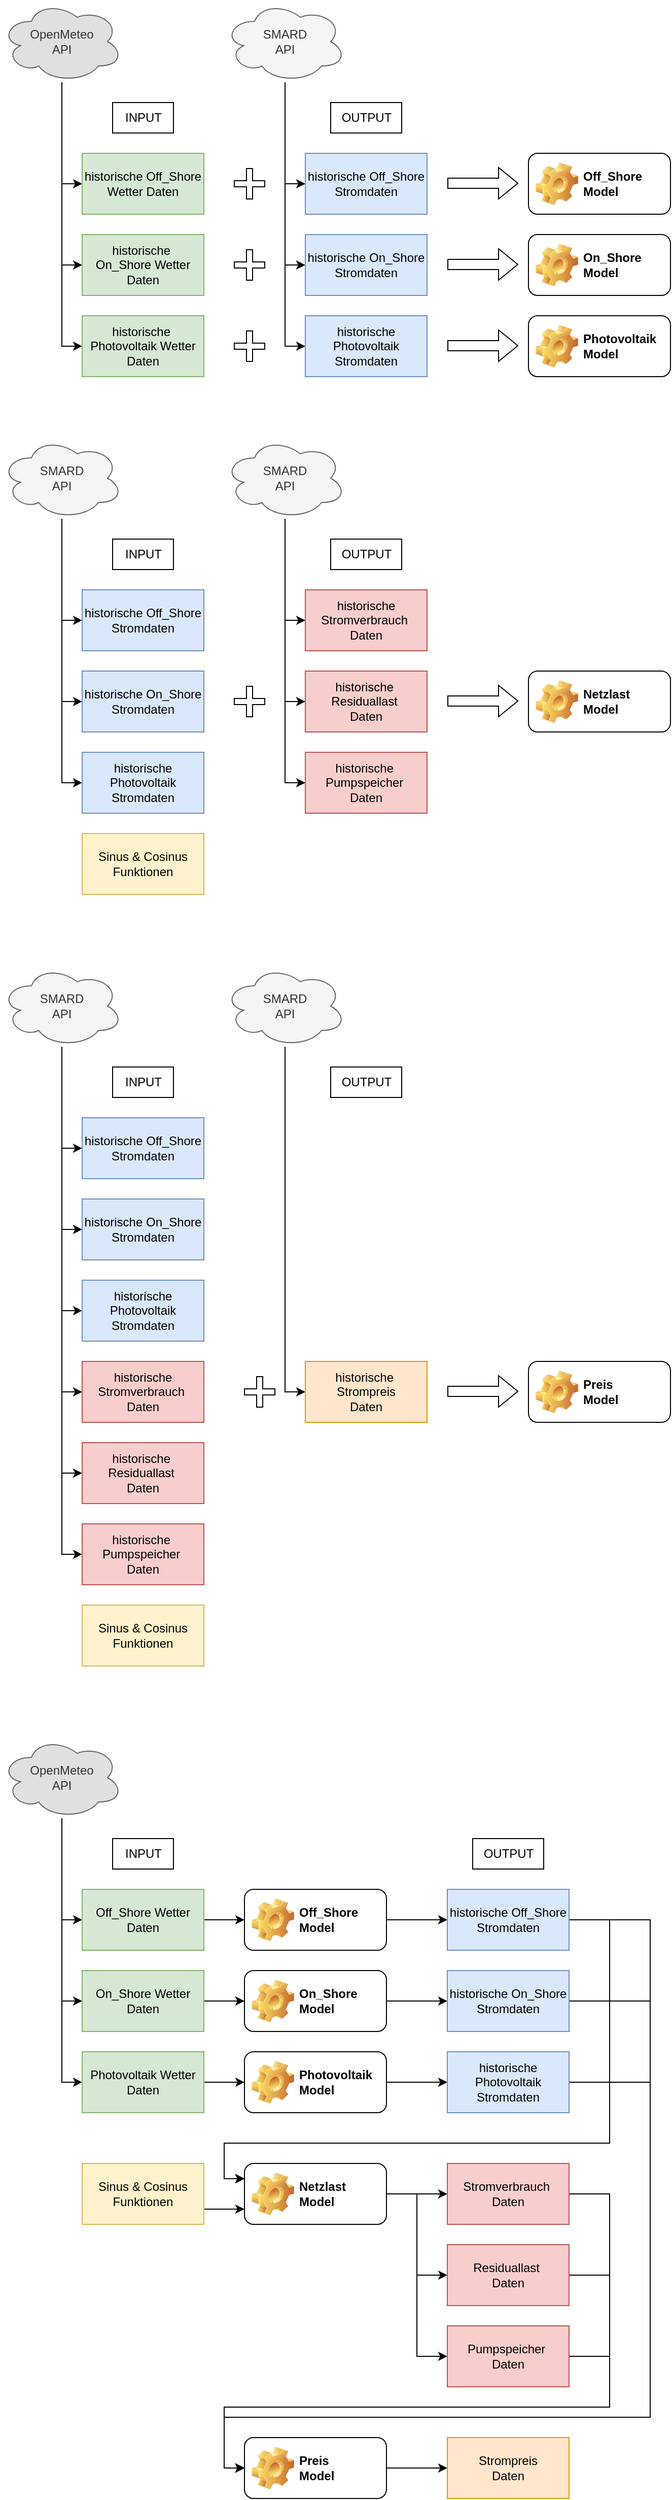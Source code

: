 <mxfile version="22.1.18" type="github">
  <diagram name="Seite-1" id="h_aolHuRf2uVVvUkTN-p">
    <mxGraphModel dx="1380" dy="741" grid="1" gridSize="10" guides="1" tooltips="1" connect="1" arrows="1" fold="1" page="1" pageScale="1" pageWidth="827" pageHeight="1169" math="0" shadow="0">
      <root>
        <mxCell id="0" />
        <mxCell id="1" parent="0" />
        <mxCell id="WT3FOVsXD3ykE8AdMwVh-34" style="edgeStyle=orthogonalEdgeStyle;rounded=0;orthogonalLoop=1;jettySize=auto;html=1;entryX=0;entryY=0.5;entryDx=0;entryDy=0;" parent="1" source="WT3FOVsXD3ykE8AdMwVh-1" target="WT3FOVsXD3ykE8AdMwVh-5" edge="1">
          <mxGeometry relative="1" as="geometry" />
        </mxCell>
        <mxCell id="WT3FOVsXD3ykE8AdMwVh-35" style="edgeStyle=orthogonalEdgeStyle;rounded=0;orthogonalLoop=1;jettySize=auto;html=1;entryX=0;entryY=0.5;entryDx=0;entryDy=0;" parent="1" source="WT3FOVsXD3ykE8AdMwVh-1" target="WT3FOVsXD3ykE8AdMwVh-6" edge="1">
          <mxGeometry relative="1" as="geometry" />
        </mxCell>
        <mxCell id="WT3FOVsXD3ykE8AdMwVh-36" style="edgeStyle=orthogonalEdgeStyle;rounded=0;orthogonalLoop=1;jettySize=auto;html=1;entryX=0;entryY=0.5;entryDx=0;entryDy=0;" parent="1" source="WT3FOVsXD3ykE8AdMwVh-1" target="WT3FOVsXD3ykE8AdMwVh-7" edge="1">
          <mxGeometry relative="1" as="geometry" />
        </mxCell>
        <mxCell id="WT3FOVsXD3ykE8AdMwVh-1" value="OpenMeteo&lt;br&gt;API" style="ellipse;shape=cloud;whiteSpace=wrap;html=1;fillColor=#E0E0E0;fillStyle=auto;strokeColor=#666666;fontColor=#333333;" parent="1" vertex="1">
          <mxGeometry y="50" width="120" height="80" as="geometry" />
        </mxCell>
        <mxCell id="WT3FOVsXD3ykE8AdMwVh-5" value="historische Off_Shore Wetter Daten" style="rounded=0;whiteSpace=wrap;html=1;fillColor=#d5e8d4;strokeColor=#82b366;" parent="1" vertex="1">
          <mxGeometry x="80" y="200" width="120" height="60" as="geometry" />
        </mxCell>
        <mxCell id="WT3FOVsXD3ykE8AdMwVh-6" value="historische&amp;nbsp; On_Shore Wetter Daten" style="rounded=0;whiteSpace=wrap;html=1;fillColor=#d5e8d4;strokeColor=#82b366;" parent="1" vertex="1">
          <mxGeometry x="80" y="280" width="120" height="60" as="geometry" />
        </mxCell>
        <mxCell id="WT3FOVsXD3ykE8AdMwVh-7" value="historische&amp;nbsp; Photovoltaik Wetter Daten" style="rounded=0;whiteSpace=wrap;html=1;fillColor=#d5e8d4;strokeColor=#82b366;" parent="1" vertex="1">
          <mxGeometry x="80" y="360" width="120" height="60" as="geometry" />
        </mxCell>
        <mxCell id="WT3FOVsXD3ykE8AdMwVh-9" value="Off_Shore Model" style="label;whiteSpace=wrap;html=1;image=img/clipart/Gear_128x128.png;" parent="1" vertex="1">
          <mxGeometry x="520" y="200" width="140" height="60" as="geometry" />
        </mxCell>
        <mxCell id="WT3FOVsXD3ykE8AdMwVh-10" value="On_Shore Model" style="label;whiteSpace=wrap;html=1;image=img/clipart/Gear_128x128.png;" parent="1" vertex="1">
          <mxGeometry x="520" y="280" width="140" height="60" as="geometry" />
        </mxCell>
        <mxCell id="WT3FOVsXD3ykE8AdMwVh-11" value="Photovoltaik Model" style="label;whiteSpace=wrap;html=1;image=img/clipart/Gear_128x128.png;" parent="1" vertex="1">
          <mxGeometry x="520" y="360" width="140" height="60" as="geometry" />
        </mxCell>
        <mxCell id="WT3FOVsXD3ykE8AdMwVh-38" style="edgeStyle=orthogonalEdgeStyle;rounded=0;orthogonalLoop=1;jettySize=auto;html=1;entryX=0;entryY=0.5;entryDx=0;entryDy=0;" parent="1" source="WT3FOVsXD3ykE8AdMwVh-22" target="WT3FOVsXD3ykE8AdMwVh-24" edge="1">
          <mxGeometry relative="1" as="geometry" />
        </mxCell>
        <mxCell id="WT3FOVsXD3ykE8AdMwVh-39" style="edgeStyle=orthogonalEdgeStyle;rounded=0;orthogonalLoop=1;jettySize=auto;html=1;entryX=0;entryY=0.5;entryDx=0;entryDy=0;" parent="1" source="WT3FOVsXD3ykE8AdMwVh-22" target="WT3FOVsXD3ykE8AdMwVh-25" edge="1">
          <mxGeometry relative="1" as="geometry" />
        </mxCell>
        <mxCell id="WT3FOVsXD3ykE8AdMwVh-40" style="edgeStyle=orthogonalEdgeStyle;rounded=0;orthogonalLoop=1;jettySize=auto;html=1;entryX=0;entryY=0.5;entryDx=0;entryDy=0;" parent="1" source="WT3FOVsXD3ykE8AdMwVh-22" target="WT3FOVsXD3ykE8AdMwVh-26" edge="1">
          <mxGeometry relative="1" as="geometry" />
        </mxCell>
        <mxCell id="WT3FOVsXD3ykE8AdMwVh-22" value="SMARD&lt;br&gt;API" style="ellipse;shape=cloud;whiteSpace=wrap;html=1;fillColor=#f5f5f5;strokeColor=#666666;fontColor=#333333;" parent="1" vertex="1">
          <mxGeometry x="220" y="50" width="120" height="80" as="geometry" />
        </mxCell>
        <mxCell id="WT3FOVsXD3ykE8AdMwVh-24" value="historische Off_Shore Stromdaten" style="rounded=0;whiteSpace=wrap;html=1;fillColor=#dae8fc;strokeColor=#6c8ebf;" parent="1" vertex="1">
          <mxGeometry x="300" y="200" width="120" height="60" as="geometry" />
        </mxCell>
        <mxCell id="WT3FOVsXD3ykE8AdMwVh-25" value="historische On_Shore Stromdaten" style="rounded=0;whiteSpace=wrap;html=1;fillColor=#dae8fc;strokeColor=#6c8ebf;" parent="1" vertex="1">
          <mxGeometry x="300" y="280" width="120" height="60" as="geometry" />
        </mxCell>
        <mxCell id="WT3FOVsXD3ykE8AdMwVh-26" value="historische Photovoltaik Stromdaten" style="rounded=0;whiteSpace=wrap;html=1;fillColor=#dae8fc;strokeColor=#6c8ebf;" parent="1" vertex="1">
          <mxGeometry x="300" y="360" width="120" height="60" as="geometry" />
        </mxCell>
        <mxCell id="WT3FOVsXD3ykE8AdMwVh-37" value="INPUT" style="text;html=1;align=center;verticalAlign=middle;resizable=0;points=[];autosize=1;strokeColor=default;" parent="1" vertex="1">
          <mxGeometry x="110" y="150" width="60" height="30" as="geometry" />
        </mxCell>
        <mxCell id="WT3FOVsXD3ykE8AdMwVh-41" value="OUTPUT" style="text;html=1;align=center;verticalAlign=middle;resizable=0;points=[];autosize=1;strokeColor=default;fillColor=none;" parent="1" vertex="1">
          <mxGeometry x="325" y="150" width="70" height="30" as="geometry" />
        </mxCell>
        <mxCell id="WT3FOVsXD3ykE8AdMwVh-42" value="" style="shape=cross;whiteSpace=wrap;html=1;" parent="1" vertex="1">
          <mxGeometry x="230" y="295" width="30" height="30" as="geometry" />
        </mxCell>
        <mxCell id="WT3FOVsXD3ykE8AdMwVh-44" value="" style="shape=cross;whiteSpace=wrap;html=1;" parent="1" vertex="1">
          <mxGeometry x="230" y="215" width="30" height="30" as="geometry" />
        </mxCell>
        <mxCell id="WT3FOVsXD3ykE8AdMwVh-45" value="" style="shape=cross;whiteSpace=wrap;html=1;" parent="1" vertex="1">
          <mxGeometry x="230" y="375" width="30" height="30" as="geometry" />
        </mxCell>
        <mxCell id="WT3FOVsXD3ykE8AdMwVh-48" value="" style="shape=flexArrow;endArrow=classic;html=1;rounded=0;" parent="1" edge="1">
          <mxGeometry width="50" height="50" relative="1" as="geometry">
            <mxPoint x="440" y="229.5" as="sourcePoint" />
            <mxPoint x="510" y="229.5" as="targetPoint" />
          </mxGeometry>
        </mxCell>
        <mxCell id="WT3FOVsXD3ykE8AdMwVh-53" value="" style="shape=flexArrow;endArrow=classic;html=1;rounded=0;" parent="1" edge="1">
          <mxGeometry width="50" height="50" relative="1" as="geometry">
            <mxPoint x="440" y="309.5" as="sourcePoint" />
            <mxPoint x="510" y="309.5" as="targetPoint" />
          </mxGeometry>
        </mxCell>
        <mxCell id="WT3FOVsXD3ykE8AdMwVh-54" value="" style="shape=flexArrow;endArrow=classic;html=1;rounded=0;" parent="1" edge="1">
          <mxGeometry width="50" height="50" relative="1" as="geometry">
            <mxPoint x="440" y="389.5" as="sourcePoint" />
            <mxPoint x="510" y="389.5" as="targetPoint" />
          </mxGeometry>
        </mxCell>
        <mxCell id="WT3FOVsXD3ykE8AdMwVh-55" style="edgeStyle=orthogonalEdgeStyle;rounded=0;orthogonalLoop=1;jettySize=auto;html=1;entryX=0;entryY=0.5;entryDx=0;entryDy=0;" parent="1" source="WT3FOVsXD3ykE8AdMwVh-58" target="WT3FOVsXD3ykE8AdMwVh-59" edge="1">
          <mxGeometry relative="1" as="geometry" />
        </mxCell>
        <mxCell id="WT3FOVsXD3ykE8AdMwVh-56" style="edgeStyle=orthogonalEdgeStyle;rounded=0;orthogonalLoop=1;jettySize=auto;html=1;entryX=0;entryY=0.5;entryDx=0;entryDy=0;" parent="1" source="WT3FOVsXD3ykE8AdMwVh-58" target="WT3FOVsXD3ykE8AdMwVh-60" edge="1">
          <mxGeometry relative="1" as="geometry" />
        </mxCell>
        <mxCell id="WT3FOVsXD3ykE8AdMwVh-57" style="edgeStyle=orthogonalEdgeStyle;rounded=0;orthogonalLoop=1;jettySize=auto;html=1;entryX=0;entryY=0.5;entryDx=0;entryDy=0;" parent="1" source="WT3FOVsXD3ykE8AdMwVh-58" target="WT3FOVsXD3ykE8AdMwVh-61" edge="1">
          <mxGeometry relative="1" as="geometry" />
        </mxCell>
        <mxCell id="WT3FOVsXD3ykE8AdMwVh-58" value="SMARD&lt;br&gt;API" style="ellipse;shape=cloud;whiteSpace=wrap;html=1;fillColor=#f5f5f5;strokeColor=#666666;fontColor=#333333;" parent="1" vertex="1">
          <mxGeometry y="480" width="120" height="80" as="geometry" />
        </mxCell>
        <mxCell id="WT3FOVsXD3ykE8AdMwVh-59" value="historische Off_Shore Stromdaten" style="rounded=0;whiteSpace=wrap;html=1;fillColor=#dae8fc;strokeColor=#6c8ebf;" parent="1" vertex="1">
          <mxGeometry x="80" y="630" width="120" height="60" as="geometry" />
        </mxCell>
        <mxCell id="WT3FOVsXD3ykE8AdMwVh-60" value="historische On_Shore Stromdaten" style="rounded=0;whiteSpace=wrap;html=1;fillColor=#dae8fc;strokeColor=#6c8ebf;" parent="1" vertex="1">
          <mxGeometry x="80" y="710" width="120" height="60" as="geometry" />
        </mxCell>
        <mxCell id="WT3FOVsXD3ykE8AdMwVh-61" value="historische Photovoltaik Stromdaten" style="rounded=0;whiteSpace=wrap;html=1;fillColor=#dae8fc;strokeColor=#6c8ebf;" parent="1" vertex="1">
          <mxGeometry x="80" y="790" width="120" height="60" as="geometry" />
        </mxCell>
        <mxCell id="WT3FOVsXD3ykE8AdMwVh-62" value="INPUT" style="text;html=1;align=center;verticalAlign=middle;resizable=0;points=[];autosize=1;strokeColor=default;fillColor=none;" parent="1" vertex="1">
          <mxGeometry x="110" y="580" width="60" height="30" as="geometry" />
        </mxCell>
        <mxCell id="WT3FOVsXD3ykE8AdMwVh-66" style="edgeStyle=orthogonalEdgeStyle;rounded=0;orthogonalLoop=1;jettySize=auto;html=1;entryX=0;entryY=0.5;entryDx=0;entryDy=0;" parent="1" source="WT3FOVsXD3ykE8AdMwVh-69" target="WT3FOVsXD3ykE8AdMwVh-70" edge="1">
          <mxGeometry relative="1" as="geometry" />
        </mxCell>
        <mxCell id="WT3FOVsXD3ykE8AdMwVh-67" style="edgeStyle=orthogonalEdgeStyle;rounded=0;orthogonalLoop=1;jettySize=auto;html=1;entryX=0;entryY=0.5;entryDx=0;entryDy=0;" parent="1" source="WT3FOVsXD3ykE8AdMwVh-69" target="WT3FOVsXD3ykE8AdMwVh-71" edge="1">
          <mxGeometry relative="1" as="geometry" />
        </mxCell>
        <mxCell id="WT3FOVsXD3ykE8AdMwVh-68" style="edgeStyle=orthogonalEdgeStyle;rounded=0;orthogonalLoop=1;jettySize=auto;html=1;entryX=0;entryY=0.5;entryDx=0;entryDy=0;" parent="1" source="WT3FOVsXD3ykE8AdMwVh-69" target="WT3FOVsXD3ykE8AdMwVh-72" edge="1">
          <mxGeometry relative="1" as="geometry" />
        </mxCell>
        <mxCell id="WT3FOVsXD3ykE8AdMwVh-69" value="SMARD&lt;br&gt;API" style="ellipse;shape=cloud;whiteSpace=wrap;html=1;fillColor=#f5f5f5;strokeColor=#666666;fontColor=#333333;" parent="1" vertex="1">
          <mxGeometry x="220" y="480" width="120" height="80" as="geometry" />
        </mxCell>
        <mxCell id="WT3FOVsXD3ykE8AdMwVh-70" value="historische Stromverbrauch&amp;nbsp;&lt;br&gt;Daten" style="rounded=0;whiteSpace=wrap;html=1;fillColor=#f8cecc;strokeColor=#b85450;" parent="1" vertex="1">
          <mxGeometry x="300" y="630" width="120" height="60" as="geometry" />
        </mxCell>
        <mxCell id="WT3FOVsXD3ykE8AdMwVh-71" value="historische&amp;nbsp;&lt;br&gt;Residuallast&lt;span style=&quot;background-color: initial;&quot;&gt;&amp;nbsp;&lt;br&gt;Daten&lt;/span&gt;" style="rounded=0;whiteSpace=wrap;html=1;fillColor=#f8cecc;strokeColor=#b85450;" parent="1" vertex="1">
          <mxGeometry x="300" y="710" width="120" height="60" as="geometry" />
        </mxCell>
        <mxCell id="WT3FOVsXD3ykE8AdMwVh-72" value="historische&amp;nbsp;&lt;br&gt;Pumpspeicher&amp;nbsp;&lt;br&gt;&lt;span style=&quot;background-color: initial;&quot;&gt;Daten&lt;/span&gt;" style="rounded=0;whiteSpace=wrap;html=1;fillColor=#f8cecc;strokeColor=#b85450;" parent="1" vertex="1">
          <mxGeometry x="300" y="790" width="120" height="60" as="geometry" />
        </mxCell>
        <mxCell id="WT3FOVsXD3ykE8AdMwVh-73" value="OUTPUT" style="text;html=1;align=center;verticalAlign=middle;resizable=0;points=[];autosize=1;strokeColor=default;fillColor=none;" parent="1" vertex="1">
          <mxGeometry x="325" y="580" width="70" height="30" as="geometry" />
        </mxCell>
        <mxCell id="WT3FOVsXD3ykE8AdMwVh-74" value="" style="shape=cross;whiteSpace=wrap;html=1;" parent="1" vertex="1">
          <mxGeometry x="230" y="725" width="30" height="30" as="geometry" />
        </mxCell>
        <mxCell id="WT3FOVsXD3ykE8AdMwVh-77" value="Sinus &amp;amp; Cosinus&lt;br&gt;Funktionen" style="rounded=0;whiteSpace=wrap;html=1;fillColor=#fff2cc;strokeColor=#d6b656;" parent="1" vertex="1">
          <mxGeometry x="80" y="870" width="120" height="60" as="geometry" />
        </mxCell>
        <mxCell id="WT3FOVsXD3ykE8AdMwVh-78" value="Netzlast&lt;br&gt;Model" style="label;whiteSpace=wrap;html=1;image=img/clipart/Gear_128x128.png;" parent="1" vertex="1">
          <mxGeometry x="520" y="710" width="140" height="60" as="geometry" />
        </mxCell>
        <mxCell id="WT3FOVsXD3ykE8AdMwVh-79" value="" style="shape=flexArrow;endArrow=classic;html=1;rounded=0;" parent="1" edge="1">
          <mxGeometry width="50" height="50" relative="1" as="geometry">
            <mxPoint x="440" y="739.5" as="sourcePoint" />
            <mxPoint x="510" y="739.5" as="targetPoint" />
          </mxGeometry>
        </mxCell>
        <mxCell id="WT3FOVsXD3ykE8AdMwVh-88" style="edgeStyle=orthogonalEdgeStyle;rounded=0;orthogonalLoop=1;jettySize=auto;html=1;entryX=0;entryY=0.5;entryDx=0;entryDy=0;" parent="1" source="WT3FOVsXD3ykE8AdMwVh-91" target="WT3FOVsXD3ykE8AdMwVh-92" edge="1">
          <mxGeometry relative="1" as="geometry" />
        </mxCell>
        <mxCell id="WT3FOVsXD3ykE8AdMwVh-89" style="edgeStyle=orthogonalEdgeStyle;rounded=0;orthogonalLoop=1;jettySize=auto;html=1;entryX=0;entryY=0.5;entryDx=0;entryDy=0;" parent="1" source="WT3FOVsXD3ykE8AdMwVh-91" target="WT3FOVsXD3ykE8AdMwVh-93" edge="1">
          <mxGeometry relative="1" as="geometry" />
        </mxCell>
        <mxCell id="WT3FOVsXD3ykE8AdMwVh-90" style="edgeStyle=orthogonalEdgeStyle;rounded=0;orthogonalLoop=1;jettySize=auto;html=1;entryX=0;entryY=0.5;entryDx=0;entryDy=0;" parent="1" source="WT3FOVsXD3ykE8AdMwVh-91" target="WT3FOVsXD3ykE8AdMwVh-94" edge="1">
          <mxGeometry relative="1" as="geometry" />
        </mxCell>
        <mxCell id="WT3FOVsXD3ykE8AdMwVh-100" style="edgeStyle=orthogonalEdgeStyle;rounded=0;orthogonalLoop=1;jettySize=auto;html=1;entryX=0;entryY=0.5;entryDx=0;entryDy=0;" parent="1" source="WT3FOVsXD3ykE8AdMwVh-91" target="WT3FOVsXD3ykE8AdMwVh-97" edge="1">
          <mxGeometry relative="1" as="geometry" />
        </mxCell>
        <mxCell id="WT3FOVsXD3ykE8AdMwVh-101" style="edgeStyle=orthogonalEdgeStyle;rounded=0;orthogonalLoop=1;jettySize=auto;html=1;entryX=0;entryY=0.5;entryDx=0;entryDy=0;" parent="1" source="WT3FOVsXD3ykE8AdMwVh-91" target="WT3FOVsXD3ykE8AdMwVh-98" edge="1">
          <mxGeometry relative="1" as="geometry" />
        </mxCell>
        <mxCell id="WT3FOVsXD3ykE8AdMwVh-102" style="edgeStyle=orthogonalEdgeStyle;rounded=0;orthogonalLoop=1;jettySize=auto;html=1;entryX=0;entryY=0.5;entryDx=0;entryDy=0;" parent="1" source="WT3FOVsXD3ykE8AdMwVh-91" target="WT3FOVsXD3ykE8AdMwVh-99" edge="1">
          <mxGeometry relative="1" as="geometry" />
        </mxCell>
        <mxCell id="WT3FOVsXD3ykE8AdMwVh-91" value="SMARD&lt;br&gt;API" style="ellipse;shape=cloud;whiteSpace=wrap;html=1;fillColor=#f5f5f5;strokeColor=#666666;fontColor=#333333;" parent="1" vertex="1">
          <mxGeometry y="1000" width="120" height="80" as="geometry" />
        </mxCell>
        <mxCell id="WT3FOVsXD3ykE8AdMwVh-92" value="historische Off_Shore Stromdaten" style="rounded=0;whiteSpace=wrap;html=1;fillColor=#dae8fc;strokeColor=#6c8ebf;" parent="1" vertex="1">
          <mxGeometry x="80" y="1150" width="120" height="60" as="geometry" />
        </mxCell>
        <mxCell id="WT3FOVsXD3ykE8AdMwVh-93" value="historische On_Shore Stromdaten" style="rounded=0;whiteSpace=wrap;html=1;fillColor=#dae8fc;strokeColor=#6c8ebf;" parent="1" vertex="1">
          <mxGeometry x="80" y="1230" width="120" height="60" as="geometry" />
        </mxCell>
        <mxCell id="WT3FOVsXD3ykE8AdMwVh-94" value="historische Photovoltaik Stromdaten" style="rounded=0;whiteSpace=wrap;html=1;fillColor=#dae8fc;strokeColor=#6c8ebf;" parent="1" vertex="1">
          <mxGeometry x="80" y="1310" width="120" height="60" as="geometry" />
        </mxCell>
        <mxCell id="WT3FOVsXD3ykE8AdMwVh-95" value="INPUT" style="text;html=1;align=center;verticalAlign=middle;resizable=0;points=[];autosize=1;strokeColor=default;fillColor=none;" parent="1" vertex="1">
          <mxGeometry x="110" y="1100" width="60" height="30" as="geometry" />
        </mxCell>
        <mxCell id="WT3FOVsXD3ykE8AdMwVh-96" value="Sinus &amp;amp; Cosinus&lt;br&gt;Funktionen" style="rounded=0;whiteSpace=wrap;html=1;fillColor=#fff2cc;strokeColor=#d6b656;" parent="1" vertex="1">
          <mxGeometry x="80" y="1630" width="120" height="60" as="geometry" />
        </mxCell>
        <mxCell id="WT3FOVsXD3ykE8AdMwVh-97" value="historische Stromverbrauch&amp;nbsp;&lt;br&gt;Daten" style="rounded=0;whiteSpace=wrap;html=1;fillColor=#f8cecc;strokeColor=#b85450;" parent="1" vertex="1">
          <mxGeometry x="80" y="1390" width="120" height="60" as="geometry" />
        </mxCell>
        <mxCell id="WT3FOVsXD3ykE8AdMwVh-98" value="historische&amp;nbsp;&lt;br&gt;Residuallast&lt;span style=&quot;background-color: initial;&quot;&gt;&amp;nbsp;&lt;br&gt;Daten&lt;/span&gt;" style="rounded=0;whiteSpace=wrap;html=1;fillColor=#f8cecc;strokeColor=#b85450;" parent="1" vertex="1">
          <mxGeometry x="80" y="1470" width="120" height="60" as="geometry" />
        </mxCell>
        <mxCell id="WT3FOVsXD3ykE8AdMwVh-99" value="historische&amp;nbsp;&lt;br&gt;Pumpspeicher&amp;nbsp;&lt;br&gt;&lt;span style=&quot;background-color: initial;&quot;&gt;Daten&lt;/span&gt;" style="rounded=0;whiteSpace=wrap;html=1;fillColor=#f8cecc;strokeColor=#b85450;" parent="1" vertex="1">
          <mxGeometry x="80" y="1550" width="120" height="60" as="geometry" />
        </mxCell>
        <mxCell id="WT3FOVsXD3ykE8AdMwVh-103" value="" style="shape=cross;whiteSpace=wrap;html=1;" parent="1" vertex="1">
          <mxGeometry x="240" y="1405" width="30" height="30" as="geometry" />
        </mxCell>
        <mxCell id="WT3FOVsXD3ykE8AdMwVh-116" style="edgeStyle=orthogonalEdgeStyle;rounded=0;orthogonalLoop=1;jettySize=auto;html=1;entryX=0;entryY=0.5;entryDx=0;entryDy=0;" parent="1" source="WT3FOVsXD3ykE8AdMwVh-117" target="WT3FOVsXD3ykE8AdMwVh-120" edge="1">
          <mxGeometry relative="1" as="geometry" />
        </mxCell>
        <mxCell id="WT3FOVsXD3ykE8AdMwVh-117" value="SMARD&lt;br&gt;API" style="ellipse;shape=cloud;whiteSpace=wrap;html=1;fillColor=#f5f5f5;strokeColor=#666666;fontColor=#333333;" parent="1" vertex="1">
          <mxGeometry x="220" y="1000" width="120" height="80" as="geometry" />
        </mxCell>
        <mxCell id="WT3FOVsXD3ykE8AdMwVh-120" value="historische&amp;nbsp;&lt;br&gt;Strompreis&lt;br&gt;&lt;span style=&quot;background-color: initial;&quot;&gt;Daten&lt;/span&gt;" style="rounded=0;whiteSpace=wrap;html=1;fillColor=#ffe6cc;strokeColor=#d79b00;" parent="1" vertex="1">
          <mxGeometry x="300" y="1390" width="120" height="60" as="geometry" />
        </mxCell>
        <mxCell id="WT3FOVsXD3ykE8AdMwVh-121" value="OUTPUT" style="text;html=1;align=center;verticalAlign=middle;resizable=0;points=[];autosize=1;strokeColor=default;fillColor=none;" parent="1" vertex="1">
          <mxGeometry x="325" y="1100" width="70" height="30" as="geometry" />
        </mxCell>
        <mxCell id="WT3FOVsXD3ykE8AdMwVh-123" value="Preis&lt;br&gt;Model" style="label;whiteSpace=wrap;html=1;image=img/clipart/Gear_128x128.png;" parent="1" vertex="1">
          <mxGeometry x="520" y="1390" width="140" height="60" as="geometry" />
        </mxCell>
        <mxCell id="WT3FOVsXD3ykE8AdMwVh-124" value="" style="shape=flexArrow;endArrow=classic;html=1;rounded=0;" parent="1" edge="1">
          <mxGeometry width="50" height="50" relative="1" as="geometry">
            <mxPoint x="440" y="1419.5" as="sourcePoint" />
            <mxPoint x="510" y="1419.5" as="targetPoint" />
          </mxGeometry>
        </mxCell>
        <mxCell id="1oFfMzoRjSJWitpHKZoY-1" style="edgeStyle=orthogonalEdgeStyle;rounded=0;orthogonalLoop=1;jettySize=auto;html=1;entryX=0;entryY=0.5;entryDx=0;entryDy=0;" edge="1" parent="1" source="1oFfMzoRjSJWitpHKZoY-4" target="1oFfMzoRjSJWitpHKZoY-5">
          <mxGeometry relative="1" as="geometry" />
        </mxCell>
        <mxCell id="1oFfMzoRjSJWitpHKZoY-2" style="edgeStyle=orthogonalEdgeStyle;rounded=0;orthogonalLoop=1;jettySize=auto;html=1;entryX=0;entryY=0.5;entryDx=0;entryDy=0;" edge="1" parent="1" source="1oFfMzoRjSJWitpHKZoY-4" target="1oFfMzoRjSJWitpHKZoY-6">
          <mxGeometry relative="1" as="geometry" />
        </mxCell>
        <mxCell id="1oFfMzoRjSJWitpHKZoY-3" style="edgeStyle=orthogonalEdgeStyle;rounded=0;orthogonalLoop=1;jettySize=auto;html=1;entryX=0;entryY=0.5;entryDx=0;entryDy=0;" edge="1" parent="1" source="1oFfMzoRjSJWitpHKZoY-4" target="1oFfMzoRjSJWitpHKZoY-7">
          <mxGeometry relative="1" as="geometry" />
        </mxCell>
        <mxCell id="1oFfMzoRjSJWitpHKZoY-4" value="OpenMeteo&lt;br&gt;API" style="ellipse;shape=cloud;whiteSpace=wrap;html=1;fillColor=#E0E0E0;fillStyle=auto;strokeColor=#666666;fontColor=#333333;" vertex="1" parent="1">
          <mxGeometry y="1760" width="120" height="80" as="geometry" />
        </mxCell>
        <mxCell id="1oFfMzoRjSJWitpHKZoY-12" style="edgeStyle=orthogonalEdgeStyle;rounded=0;orthogonalLoop=1;jettySize=auto;html=1;entryX=0;entryY=0.5;entryDx=0;entryDy=0;" edge="1" parent="1" source="1oFfMzoRjSJWitpHKZoY-5" target="1oFfMzoRjSJWitpHKZoY-9">
          <mxGeometry relative="1" as="geometry" />
        </mxCell>
        <mxCell id="1oFfMzoRjSJWitpHKZoY-5" value="Off_Shore Wetter Daten" style="rounded=0;whiteSpace=wrap;html=1;fillColor=#d5e8d4;strokeColor=#82b366;" vertex="1" parent="1">
          <mxGeometry x="80" y="1910" width="120" height="60" as="geometry" />
        </mxCell>
        <mxCell id="1oFfMzoRjSJWitpHKZoY-13" style="edgeStyle=orthogonalEdgeStyle;rounded=0;orthogonalLoop=1;jettySize=auto;html=1;" edge="1" parent="1" source="1oFfMzoRjSJWitpHKZoY-6" target="1oFfMzoRjSJWitpHKZoY-10">
          <mxGeometry relative="1" as="geometry" />
        </mxCell>
        <mxCell id="1oFfMzoRjSJWitpHKZoY-6" value="On_Shore Wetter Daten" style="rounded=0;whiteSpace=wrap;html=1;fillColor=#d5e8d4;strokeColor=#82b366;" vertex="1" parent="1">
          <mxGeometry x="80" y="1990" width="120" height="60" as="geometry" />
        </mxCell>
        <mxCell id="1oFfMzoRjSJWitpHKZoY-14" style="edgeStyle=orthogonalEdgeStyle;rounded=0;orthogonalLoop=1;jettySize=auto;html=1;" edge="1" parent="1" source="1oFfMzoRjSJWitpHKZoY-7" target="1oFfMzoRjSJWitpHKZoY-11">
          <mxGeometry relative="1" as="geometry" />
        </mxCell>
        <mxCell id="1oFfMzoRjSJWitpHKZoY-7" value="Photovoltaik Wetter Daten" style="rounded=0;whiteSpace=wrap;html=1;fillColor=#d5e8d4;strokeColor=#82b366;" vertex="1" parent="1">
          <mxGeometry x="80" y="2070" width="120" height="60" as="geometry" />
        </mxCell>
        <mxCell id="1oFfMzoRjSJWitpHKZoY-8" value="INPUT" style="text;html=1;align=center;verticalAlign=middle;resizable=0;points=[];autosize=1;strokeColor=default;" vertex="1" parent="1">
          <mxGeometry x="110" y="1860" width="60" height="30" as="geometry" />
        </mxCell>
        <mxCell id="1oFfMzoRjSJWitpHKZoY-19" style="edgeStyle=orthogonalEdgeStyle;rounded=0;orthogonalLoop=1;jettySize=auto;html=1;entryX=0;entryY=0.5;entryDx=0;entryDy=0;" edge="1" parent="1" source="1oFfMzoRjSJWitpHKZoY-9" target="1oFfMzoRjSJWitpHKZoY-15">
          <mxGeometry relative="1" as="geometry" />
        </mxCell>
        <mxCell id="1oFfMzoRjSJWitpHKZoY-9" value="Off_Shore Model" style="label;whiteSpace=wrap;html=1;image=img/clipart/Gear_128x128.png;" vertex="1" parent="1">
          <mxGeometry x="240" y="1910" width="140" height="60" as="geometry" />
        </mxCell>
        <mxCell id="1oFfMzoRjSJWitpHKZoY-20" style="edgeStyle=orthogonalEdgeStyle;rounded=0;orthogonalLoop=1;jettySize=auto;html=1;entryX=0;entryY=0.5;entryDx=0;entryDy=0;" edge="1" parent="1" source="1oFfMzoRjSJWitpHKZoY-10" target="1oFfMzoRjSJWitpHKZoY-16">
          <mxGeometry relative="1" as="geometry" />
        </mxCell>
        <mxCell id="1oFfMzoRjSJWitpHKZoY-10" value="On_Shore Model" style="label;whiteSpace=wrap;html=1;image=img/clipart/Gear_128x128.png;" vertex="1" parent="1">
          <mxGeometry x="240" y="1990" width="140" height="60" as="geometry" />
        </mxCell>
        <mxCell id="1oFfMzoRjSJWitpHKZoY-21" style="edgeStyle=orthogonalEdgeStyle;rounded=0;orthogonalLoop=1;jettySize=auto;html=1;entryX=0;entryY=0.5;entryDx=0;entryDy=0;" edge="1" parent="1" source="1oFfMzoRjSJWitpHKZoY-11" target="1oFfMzoRjSJWitpHKZoY-17">
          <mxGeometry relative="1" as="geometry" />
        </mxCell>
        <mxCell id="1oFfMzoRjSJWitpHKZoY-11" value="Photovoltaik Model" style="label;whiteSpace=wrap;html=1;image=img/clipart/Gear_128x128.png;" vertex="1" parent="1">
          <mxGeometry x="240" y="2070" width="140" height="60" as="geometry" />
        </mxCell>
        <mxCell id="1oFfMzoRjSJWitpHKZoY-23" style="edgeStyle=orthogonalEdgeStyle;rounded=0;orthogonalLoop=1;jettySize=auto;html=1;entryX=0;entryY=0.25;entryDx=0;entryDy=0;exitX=1;exitY=0.5;exitDx=0;exitDy=0;" edge="1" parent="1" source="1oFfMzoRjSJWitpHKZoY-15" target="1oFfMzoRjSJWitpHKZoY-22">
          <mxGeometry relative="1" as="geometry">
            <Array as="points">
              <mxPoint x="600" y="1940" />
              <mxPoint x="600" y="2160" />
              <mxPoint x="220" y="2160" />
              <mxPoint x="220" y="2195" />
            </Array>
          </mxGeometry>
        </mxCell>
        <mxCell id="1oFfMzoRjSJWitpHKZoY-41" style="edgeStyle=orthogonalEdgeStyle;rounded=0;orthogonalLoop=1;jettySize=auto;html=1;entryX=0;entryY=0.5;entryDx=0;entryDy=0;" edge="1" parent="1" source="1oFfMzoRjSJWitpHKZoY-15" target="1oFfMzoRjSJWitpHKZoY-34">
          <mxGeometry relative="1" as="geometry">
            <Array as="points">
              <mxPoint x="640" y="1940" />
              <mxPoint x="640" y="2430" />
              <mxPoint x="220" y="2430" />
              <mxPoint x="220" y="2480" />
            </Array>
          </mxGeometry>
        </mxCell>
        <mxCell id="1oFfMzoRjSJWitpHKZoY-15" value="historische Off_Shore Stromdaten" style="rounded=0;whiteSpace=wrap;html=1;fillColor=#dae8fc;strokeColor=#6c8ebf;" vertex="1" parent="1">
          <mxGeometry x="440" y="1910" width="120" height="60" as="geometry" />
        </mxCell>
        <mxCell id="1oFfMzoRjSJWitpHKZoY-24" style="edgeStyle=orthogonalEdgeStyle;rounded=0;orthogonalLoop=1;jettySize=auto;html=1;entryX=0;entryY=0.25;entryDx=0;entryDy=0;" edge="1" parent="1" source="1oFfMzoRjSJWitpHKZoY-16" target="1oFfMzoRjSJWitpHKZoY-22">
          <mxGeometry relative="1" as="geometry">
            <Array as="points">
              <mxPoint x="600" y="2020" />
              <mxPoint x="600" y="2160" />
              <mxPoint x="220" y="2160" />
              <mxPoint x="220" y="2195" />
            </Array>
          </mxGeometry>
        </mxCell>
        <mxCell id="1oFfMzoRjSJWitpHKZoY-40" style="edgeStyle=orthogonalEdgeStyle;rounded=0;orthogonalLoop=1;jettySize=auto;html=1;entryX=0;entryY=0.5;entryDx=0;entryDy=0;" edge="1" parent="1" source="1oFfMzoRjSJWitpHKZoY-16" target="1oFfMzoRjSJWitpHKZoY-34">
          <mxGeometry relative="1" as="geometry">
            <Array as="points">
              <mxPoint x="640" y="2020" />
              <mxPoint x="640" y="2430" />
              <mxPoint x="220" y="2430" />
              <mxPoint x="220" y="2480" />
            </Array>
          </mxGeometry>
        </mxCell>
        <mxCell id="1oFfMzoRjSJWitpHKZoY-16" value="historische On_Shore Stromdaten" style="rounded=0;whiteSpace=wrap;html=1;fillColor=#dae8fc;strokeColor=#6c8ebf;" vertex="1" parent="1">
          <mxGeometry x="440" y="1990" width="120" height="60" as="geometry" />
        </mxCell>
        <mxCell id="1oFfMzoRjSJWitpHKZoY-25" style="edgeStyle=orthogonalEdgeStyle;rounded=0;orthogonalLoop=1;jettySize=auto;html=1;entryX=0;entryY=0.25;entryDx=0;entryDy=0;" edge="1" parent="1" source="1oFfMzoRjSJWitpHKZoY-17" target="1oFfMzoRjSJWitpHKZoY-22">
          <mxGeometry relative="1" as="geometry">
            <Array as="points">
              <mxPoint x="600" y="2100" />
              <mxPoint x="600" y="2160" />
              <mxPoint x="220" y="2160" />
              <mxPoint x="220" y="2195" />
            </Array>
          </mxGeometry>
        </mxCell>
        <mxCell id="1oFfMzoRjSJWitpHKZoY-39" style="edgeStyle=orthogonalEdgeStyle;rounded=0;orthogonalLoop=1;jettySize=auto;html=1;entryX=0;entryY=0.5;entryDx=0;entryDy=0;" edge="1" parent="1" source="1oFfMzoRjSJWitpHKZoY-17" target="1oFfMzoRjSJWitpHKZoY-34">
          <mxGeometry relative="1" as="geometry">
            <Array as="points">
              <mxPoint x="640" y="2100" />
              <mxPoint x="640" y="2430" />
              <mxPoint x="220" y="2430" />
              <mxPoint x="220" y="2480" />
            </Array>
          </mxGeometry>
        </mxCell>
        <mxCell id="1oFfMzoRjSJWitpHKZoY-17" value="historische Photovoltaik Stromdaten" style="rounded=0;whiteSpace=wrap;html=1;fillColor=#dae8fc;strokeColor=#6c8ebf;" vertex="1" parent="1">
          <mxGeometry x="440" y="2070" width="120" height="60" as="geometry" />
        </mxCell>
        <mxCell id="1oFfMzoRjSJWitpHKZoY-18" value="OUTPUT" style="text;html=1;align=center;verticalAlign=middle;resizable=0;points=[];autosize=1;strokeColor=default;fillColor=none;" vertex="1" parent="1">
          <mxGeometry x="465" y="1860" width="70" height="30" as="geometry" />
        </mxCell>
        <mxCell id="1oFfMzoRjSJWitpHKZoY-31" style="edgeStyle=orthogonalEdgeStyle;rounded=0;orthogonalLoop=1;jettySize=auto;html=1;entryX=0;entryY=0.5;entryDx=0;entryDy=0;" edge="1" parent="1" source="1oFfMzoRjSJWitpHKZoY-22" target="1oFfMzoRjSJWitpHKZoY-28">
          <mxGeometry relative="1" as="geometry" />
        </mxCell>
        <mxCell id="1oFfMzoRjSJWitpHKZoY-32" style="edgeStyle=orthogonalEdgeStyle;rounded=0;orthogonalLoop=1;jettySize=auto;html=1;entryX=0;entryY=0.5;entryDx=0;entryDy=0;" edge="1" parent="1" source="1oFfMzoRjSJWitpHKZoY-22" target="1oFfMzoRjSJWitpHKZoY-29">
          <mxGeometry relative="1" as="geometry" />
        </mxCell>
        <mxCell id="1oFfMzoRjSJWitpHKZoY-33" style="edgeStyle=orthogonalEdgeStyle;rounded=0;orthogonalLoop=1;jettySize=auto;html=1;entryX=0;entryY=0.5;entryDx=0;entryDy=0;" edge="1" parent="1" source="1oFfMzoRjSJWitpHKZoY-22" target="1oFfMzoRjSJWitpHKZoY-30">
          <mxGeometry relative="1" as="geometry" />
        </mxCell>
        <mxCell id="1oFfMzoRjSJWitpHKZoY-22" value="Netzlast&lt;br&gt;Model" style="label;whiteSpace=wrap;html=1;image=img/clipart/Gear_128x128.png;" vertex="1" parent="1">
          <mxGeometry x="240" y="2180" width="140" height="60" as="geometry" />
        </mxCell>
        <mxCell id="1oFfMzoRjSJWitpHKZoY-27" style="edgeStyle=orthogonalEdgeStyle;rounded=0;orthogonalLoop=1;jettySize=auto;html=1;entryX=0;entryY=0.75;entryDx=0;entryDy=0;" edge="1" parent="1" source="1oFfMzoRjSJWitpHKZoY-26" target="1oFfMzoRjSJWitpHKZoY-22">
          <mxGeometry relative="1" as="geometry">
            <Array as="points">
              <mxPoint x="220" y="2225" />
              <mxPoint x="220" y="2225" />
            </Array>
          </mxGeometry>
        </mxCell>
        <mxCell id="1oFfMzoRjSJWitpHKZoY-26" value="Sinus &amp;amp; Cosinus&lt;br&gt;Funktionen" style="rounded=0;whiteSpace=wrap;html=1;fillColor=#fff2cc;strokeColor=#d6b656;" vertex="1" parent="1">
          <mxGeometry x="80" y="2180" width="120" height="60" as="geometry" />
        </mxCell>
        <mxCell id="1oFfMzoRjSJWitpHKZoY-35" style="edgeStyle=orthogonalEdgeStyle;rounded=0;orthogonalLoop=1;jettySize=auto;html=1;entryX=0;entryY=0.5;entryDx=0;entryDy=0;" edge="1" parent="1" source="1oFfMzoRjSJWitpHKZoY-28" target="1oFfMzoRjSJWitpHKZoY-34">
          <mxGeometry relative="1" as="geometry">
            <Array as="points">
              <mxPoint x="600" y="2210" />
              <mxPoint x="600" y="2420" />
              <mxPoint x="220" y="2420" />
              <mxPoint x="220" y="2480" />
            </Array>
          </mxGeometry>
        </mxCell>
        <mxCell id="1oFfMzoRjSJWitpHKZoY-28" value="Stromverbrauch&amp;nbsp;&lt;br&gt;Daten" style="rounded=0;whiteSpace=wrap;html=1;fillColor=#f8cecc;strokeColor=#b85450;" vertex="1" parent="1">
          <mxGeometry x="440" y="2180" width="120" height="60" as="geometry" />
        </mxCell>
        <mxCell id="1oFfMzoRjSJWitpHKZoY-36" style="edgeStyle=orthogonalEdgeStyle;rounded=0;orthogonalLoop=1;jettySize=auto;html=1;entryX=0;entryY=0.5;entryDx=0;entryDy=0;" edge="1" parent="1" source="1oFfMzoRjSJWitpHKZoY-29" target="1oFfMzoRjSJWitpHKZoY-34">
          <mxGeometry relative="1" as="geometry">
            <Array as="points">
              <mxPoint x="600" y="2290" />
              <mxPoint x="600" y="2420" />
              <mxPoint x="220" y="2420" />
              <mxPoint x="220" y="2480" />
            </Array>
          </mxGeometry>
        </mxCell>
        <mxCell id="1oFfMzoRjSJWitpHKZoY-29" value="Residuallast&lt;span style=&quot;background-color: initial;&quot;&gt;&amp;nbsp;&lt;br&gt;Daten&lt;/span&gt;" style="rounded=0;whiteSpace=wrap;html=1;fillColor=#f8cecc;strokeColor=#b85450;" vertex="1" parent="1">
          <mxGeometry x="440" y="2260" width="120" height="60" as="geometry" />
        </mxCell>
        <mxCell id="1oFfMzoRjSJWitpHKZoY-38" style="edgeStyle=orthogonalEdgeStyle;rounded=0;orthogonalLoop=1;jettySize=auto;html=1;entryX=0;entryY=0.5;entryDx=0;entryDy=0;" edge="1" parent="1" source="1oFfMzoRjSJWitpHKZoY-30" target="1oFfMzoRjSJWitpHKZoY-34">
          <mxGeometry relative="1" as="geometry">
            <Array as="points">
              <mxPoint x="600" y="2370" />
              <mxPoint x="600" y="2420" />
              <mxPoint x="220" y="2420" />
              <mxPoint x="220" y="2480" />
            </Array>
          </mxGeometry>
        </mxCell>
        <mxCell id="1oFfMzoRjSJWitpHKZoY-30" value="Pumpspeicher&amp;nbsp;&lt;br&gt;&lt;span style=&quot;background-color: initial;&quot;&gt;Daten&lt;/span&gt;" style="rounded=0;whiteSpace=wrap;html=1;fillColor=#f8cecc;strokeColor=#b85450;" vertex="1" parent="1">
          <mxGeometry x="440" y="2340" width="120" height="60" as="geometry" />
        </mxCell>
        <mxCell id="1oFfMzoRjSJWitpHKZoY-43" style="edgeStyle=orthogonalEdgeStyle;rounded=0;orthogonalLoop=1;jettySize=auto;html=1;" edge="1" parent="1" source="1oFfMzoRjSJWitpHKZoY-34" target="1oFfMzoRjSJWitpHKZoY-42">
          <mxGeometry relative="1" as="geometry" />
        </mxCell>
        <mxCell id="1oFfMzoRjSJWitpHKZoY-34" value="Preis&lt;br&gt;Model" style="label;whiteSpace=wrap;html=1;image=img/clipart/Gear_128x128.png;" vertex="1" parent="1">
          <mxGeometry x="240" y="2450" width="140" height="60" as="geometry" />
        </mxCell>
        <mxCell id="1oFfMzoRjSJWitpHKZoY-42" value="Strompreis&lt;br&gt;&lt;span style=&quot;background-color: initial;&quot;&gt;Daten&lt;/span&gt;" style="rounded=0;whiteSpace=wrap;html=1;fillColor=#ffe6cc;strokeColor=#d79b00;" vertex="1" parent="1">
          <mxGeometry x="440" y="2450" width="120" height="60" as="geometry" />
        </mxCell>
      </root>
    </mxGraphModel>
  </diagram>
</mxfile>
